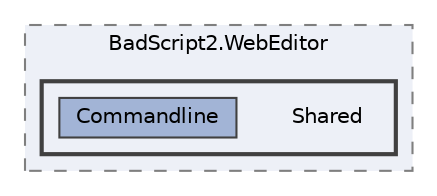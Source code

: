 digraph "src/BadScript2.Web/BadScript2.WebEditor/Shared"
{
 // LATEX_PDF_SIZE
  bgcolor="transparent";
  edge [fontname=Helvetica,fontsize=10,labelfontname=Helvetica,labelfontsize=10];
  node [fontname=Helvetica,fontsize=10,shape=box,height=0.2,width=0.4];
  compound=true
  subgraph clusterdir_b7a20cad67348e9dec4425c021fece17 {
    graph [ bgcolor="#edf0f7", pencolor="grey50", label="BadScript2.WebEditor", fontname=Helvetica,fontsize=10 style="filled,dashed", URL="dir_b7a20cad67348e9dec4425c021fece17.html",tooltip=""]
  subgraph clusterdir_eb48501cffb20a321f3e5da53dc98631 {
    graph [ bgcolor="#edf0f7", pencolor="grey25", label="", fontname=Helvetica,fontsize=10 style="filled,bold", URL="dir_eb48501cffb20a321f3e5da53dc98631.html",tooltip=""]
    dir_eb48501cffb20a321f3e5da53dc98631 [shape=plaintext, label="Shared"];
  dir_ffac254b9811c1238fff5927fc3937b5 [label="Commandline", fillcolor="#a2b4d6", color="grey25", style="filled", URL="dir_ffac254b9811c1238fff5927fc3937b5.html",tooltip=""];
  }
  }
}
